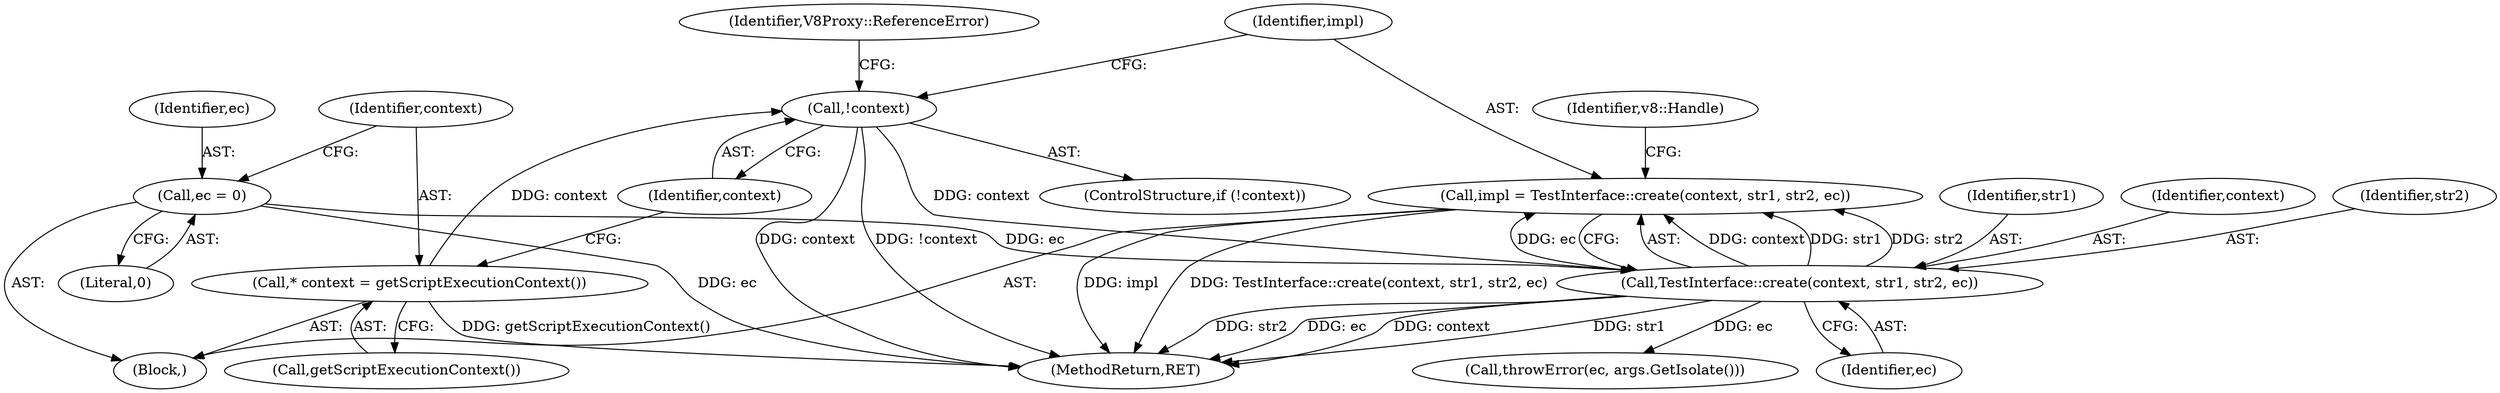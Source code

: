 digraph "0_Chrome_e9372a1bfd3588a80fcf49aa07321f0971dd6091_6@API" {
"1000141" [label="(Call,impl = TestInterface::create(context, str1, str2, ec))"];
"1000143" [label="(Call,TestInterface::create(context, str1, str2, ec))"];
"1000133" [label="(Call,!context)"];
"1000129" [label="(Call,* context = getScriptExecutionContext())"];
"1000125" [label="(Call,ec = 0)"];
"1000130" [label="(Identifier,context)"];
"1000142" [label="(Identifier,impl)"];
"1000125" [label="(Call,ec = 0)"];
"1000102" [label="(Block,)"];
"1000145" [label="(Identifier,str1)"];
"1000170" [label="(MethodReturn,RET)"];
"1000167" [label="(Call,throwError(ec, args.GetIsolate()))"];
"1000144" [label="(Identifier,context)"];
"1000127" [label="(Literal,0)"];
"1000133" [label="(Call,!context)"];
"1000141" [label="(Call,impl = TestInterface::create(context, str1, str2, ec))"];
"1000129" [label="(Call,* context = getScriptExecutionContext())"];
"1000147" [label="(Identifier,ec)"];
"1000137" [label="(Identifier,V8Proxy::ReferenceError)"];
"1000150" [label="(Identifier,v8::Handle)"];
"1000131" [label="(Call,getScriptExecutionContext())"];
"1000134" [label="(Identifier,context)"];
"1000143" [label="(Call,TestInterface::create(context, str1, str2, ec))"];
"1000146" [label="(Identifier,str2)"];
"1000126" [label="(Identifier,ec)"];
"1000132" [label="(ControlStructure,if (!context))"];
"1000141" -> "1000102"  [label="AST: "];
"1000141" -> "1000143"  [label="CFG: "];
"1000142" -> "1000141"  [label="AST: "];
"1000143" -> "1000141"  [label="AST: "];
"1000150" -> "1000141"  [label="CFG: "];
"1000141" -> "1000170"  [label="DDG: impl"];
"1000141" -> "1000170"  [label="DDG: TestInterface::create(context, str1, str2, ec)"];
"1000143" -> "1000141"  [label="DDG: context"];
"1000143" -> "1000141"  [label="DDG: str1"];
"1000143" -> "1000141"  [label="DDG: str2"];
"1000143" -> "1000141"  [label="DDG: ec"];
"1000143" -> "1000147"  [label="CFG: "];
"1000144" -> "1000143"  [label="AST: "];
"1000145" -> "1000143"  [label="AST: "];
"1000146" -> "1000143"  [label="AST: "];
"1000147" -> "1000143"  [label="AST: "];
"1000143" -> "1000170"  [label="DDG: context"];
"1000143" -> "1000170"  [label="DDG: str1"];
"1000143" -> "1000170"  [label="DDG: str2"];
"1000143" -> "1000170"  [label="DDG: ec"];
"1000133" -> "1000143"  [label="DDG: context"];
"1000125" -> "1000143"  [label="DDG: ec"];
"1000143" -> "1000167"  [label="DDG: ec"];
"1000133" -> "1000132"  [label="AST: "];
"1000133" -> "1000134"  [label="CFG: "];
"1000134" -> "1000133"  [label="AST: "];
"1000137" -> "1000133"  [label="CFG: "];
"1000142" -> "1000133"  [label="CFG: "];
"1000133" -> "1000170"  [label="DDG: context"];
"1000133" -> "1000170"  [label="DDG: !context"];
"1000129" -> "1000133"  [label="DDG: context"];
"1000129" -> "1000102"  [label="AST: "];
"1000129" -> "1000131"  [label="CFG: "];
"1000130" -> "1000129"  [label="AST: "];
"1000131" -> "1000129"  [label="AST: "];
"1000134" -> "1000129"  [label="CFG: "];
"1000129" -> "1000170"  [label="DDG: getScriptExecutionContext()"];
"1000125" -> "1000102"  [label="AST: "];
"1000125" -> "1000127"  [label="CFG: "];
"1000126" -> "1000125"  [label="AST: "];
"1000127" -> "1000125"  [label="AST: "];
"1000130" -> "1000125"  [label="CFG: "];
"1000125" -> "1000170"  [label="DDG: ec"];
}
